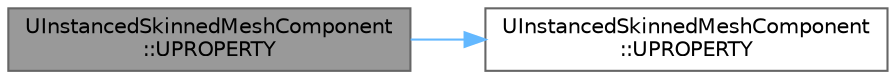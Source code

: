 digraph "UInstancedSkinnedMeshComponent::UPROPERTY"
{
 // INTERACTIVE_SVG=YES
 // LATEX_PDF_SIZE
  bgcolor="transparent";
  edge [fontname=Helvetica,fontsize=10,labelfontname=Helvetica,labelfontsize=10];
  node [fontname=Helvetica,fontsize=10,shape=box,height=0.2,width=0.4];
  rankdir="LR";
  Node1 [id="Node000001",label="UInstancedSkinnedMeshComponent\l::UPROPERTY",height=0.2,width=0.4,color="gray40", fillcolor="grey60", style="filled", fontcolor="black",tooltip=" "];
  Node1 -> Node2 [id="edge1_Node000001_Node000002",color="steelblue1",style="solid",tooltip=" "];
  Node2 [id="Node000002",label="UInstancedSkinnedMeshComponent\l::UPROPERTY",height=0.2,width=0.4,color="grey40", fillcolor="white", style="filled",URL="$df/d4b/classUInstancedSkinnedMeshComponent.html#a178773255cc8ec25934b20bfe2b6ba7a",tooltip="Array of instances, bulk serialized."];
}
